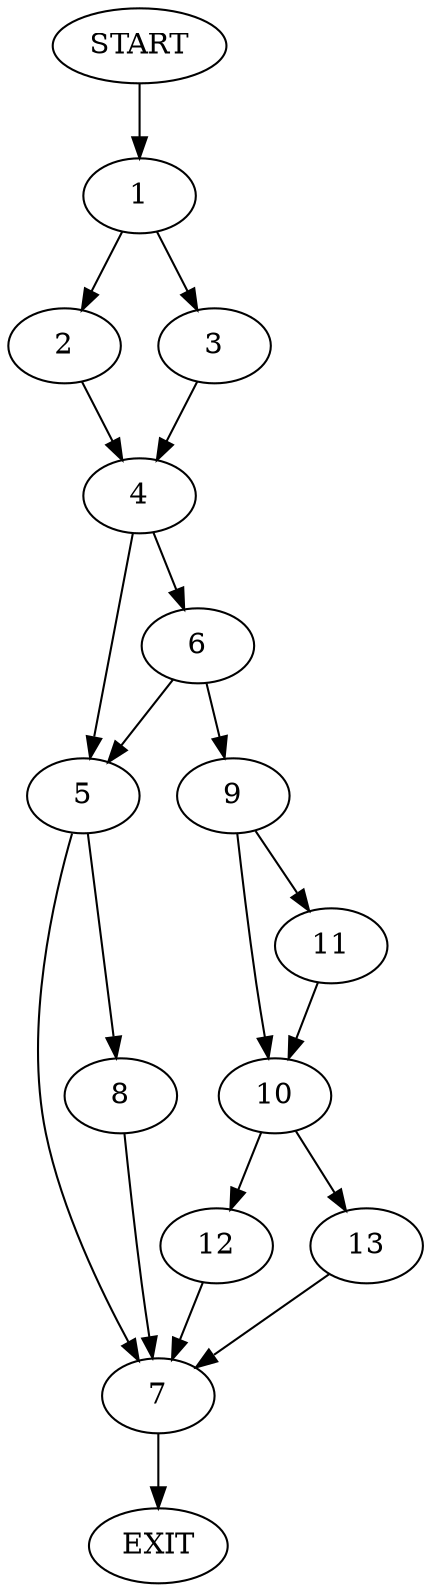 digraph {
0 [label="START"]
14 [label="EXIT"]
0 -> 1
1 -> 2
1 -> 3
3 -> 4
2 -> 4
4 -> 5
4 -> 6
5 -> 7
5 -> 8
6 -> 9
6 -> 5
9 -> 10
9 -> 11
10 -> 12
10 -> 13
11 -> 10
12 -> 7
13 -> 7
7 -> 14
8 -> 7
}
